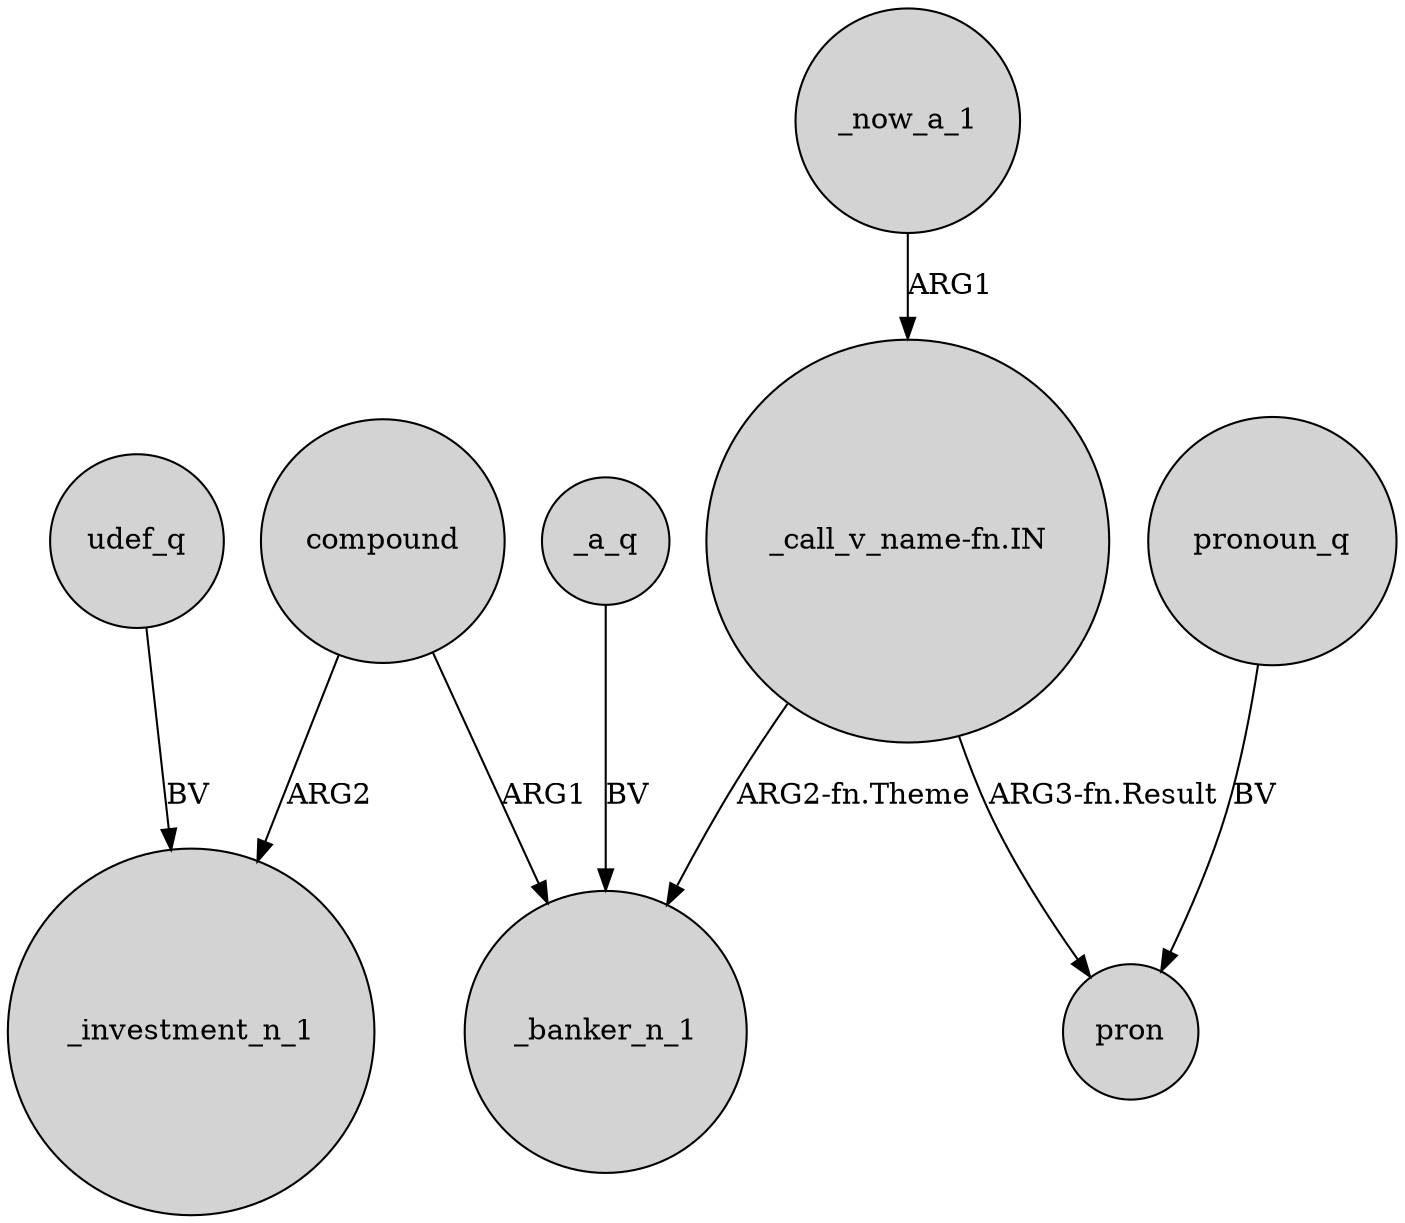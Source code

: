 digraph {
	node [shape=circle style=filled]
	udef_q -> _investment_n_1 [label=BV]
	_a_q -> _banker_n_1 [label=BV]
	"_call_v_name-fn.IN" -> _banker_n_1 [label="ARG2-fn.Theme"]
	compound -> _investment_n_1 [label=ARG2]
	_now_a_1 -> "_call_v_name-fn.IN" [label=ARG1]
	"_call_v_name-fn.IN" -> pron [label="ARG3-fn.Result"]
	compound -> _banker_n_1 [label=ARG1]
	pronoun_q -> pron [label=BV]
}
